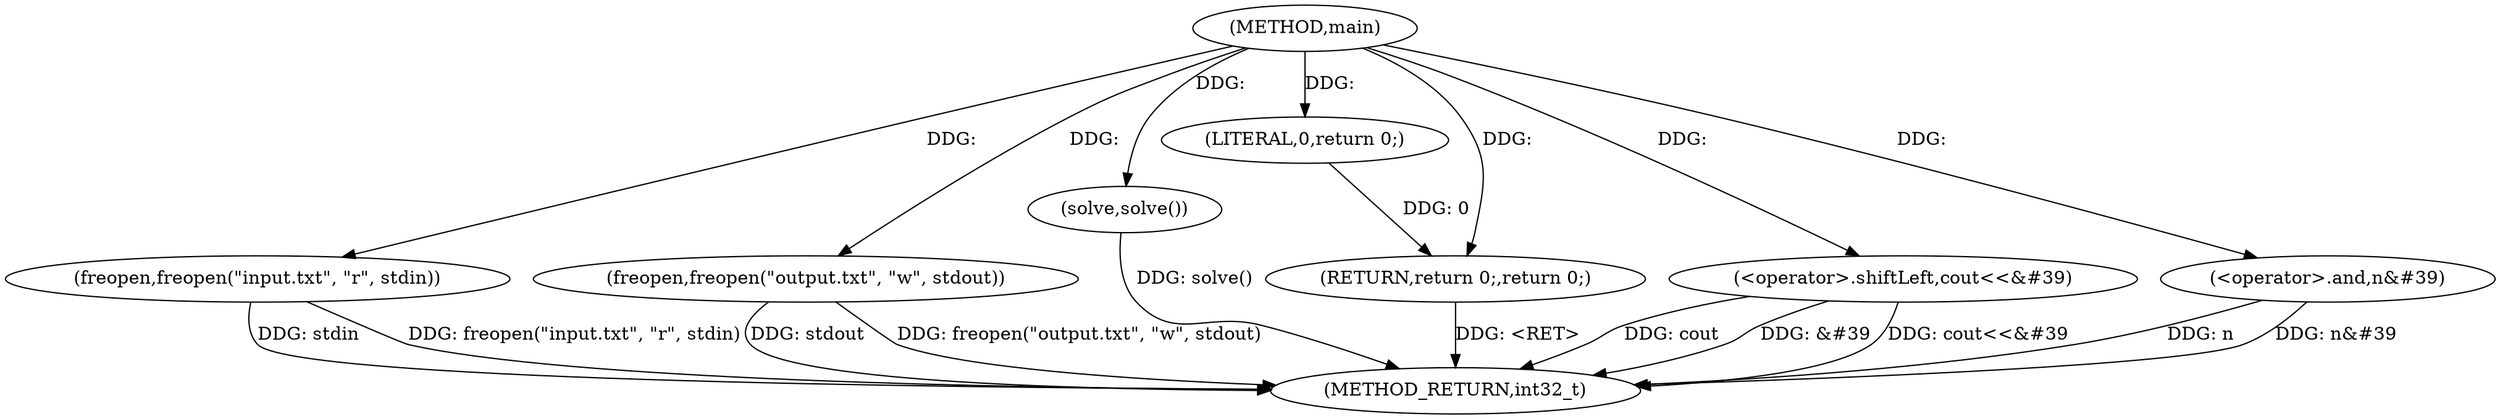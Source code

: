 digraph "main" {  
"1000303" [label = "(METHOD,main)" ]
"1000324" [label = "(METHOD_RETURN,int32_t)" ]
"1000305" [label = "(freopen,freopen(\"input.txt\", \"r\", stdin))" ]
"1000309" [label = "(freopen,freopen(\"output.txt\", \"w\", stdout))" ]
"1000322" [label = "(RETURN,return 0;,return 0;)" ]
"1000314" [label = "(solve,solve())" ]
"1000315" [label = "(<operator>.shiftLeft,cout<<&#39)" ]
"1000319" [label = "(<operator>.and,n&#39)" ]
"1000323" [label = "(LITERAL,0,return 0;)" ]
  "1000322" -> "1000324"  [ label = "DDG: <RET>"] 
  "1000305" -> "1000324"  [ label = "DDG: freopen(\"input.txt\", \"r\", stdin)"] 
  "1000309" -> "1000324"  [ label = "DDG: freopen(\"output.txt\", \"w\", stdout)"] 
  "1000314" -> "1000324"  [ label = "DDG: solve()"] 
  "1000315" -> "1000324"  [ label = "DDG: &#39"] 
  "1000315" -> "1000324"  [ label = "DDG: cout<<&#39"] 
  "1000319" -> "1000324"  [ label = "DDG: n&#39"] 
  "1000319" -> "1000324"  [ label = "DDG: n"] 
  "1000309" -> "1000324"  [ label = "DDG: stdout"] 
  "1000305" -> "1000324"  [ label = "DDG: stdin"] 
  "1000315" -> "1000324"  [ label = "DDG: cout"] 
  "1000323" -> "1000322"  [ label = "DDG: 0"] 
  "1000303" -> "1000322"  [ label = "DDG: "] 
  "1000303" -> "1000305"  [ label = "DDG: "] 
  "1000303" -> "1000309"  [ label = "DDG: "] 
  "1000303" -> "1000314"  [ label = "DDG: "] 
  "1000303" -> "1000323"  [ label = "DDG: "] 
  "1000303" -> "1000315"  [ label = "DDG: "] 
  "1000303" -> "1000319"  [ label = "DDG: "] 
}
